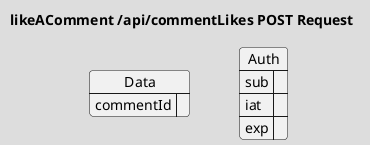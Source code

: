 @startuml likeAComment-Request
!theme toy
title "likeAComment /api/commentLikes POST Request"

json Data {
    "commentId": ""
}

json Auth {
    "sub": "",
    "iat": "",
    "exp": ""
}
@enduml
@startuml likeAComment-Response
!theme toy
title "likeAComment /api/commentLikes POST Response"

json Data {
    "commentLikeId": ""
}
@enduml
